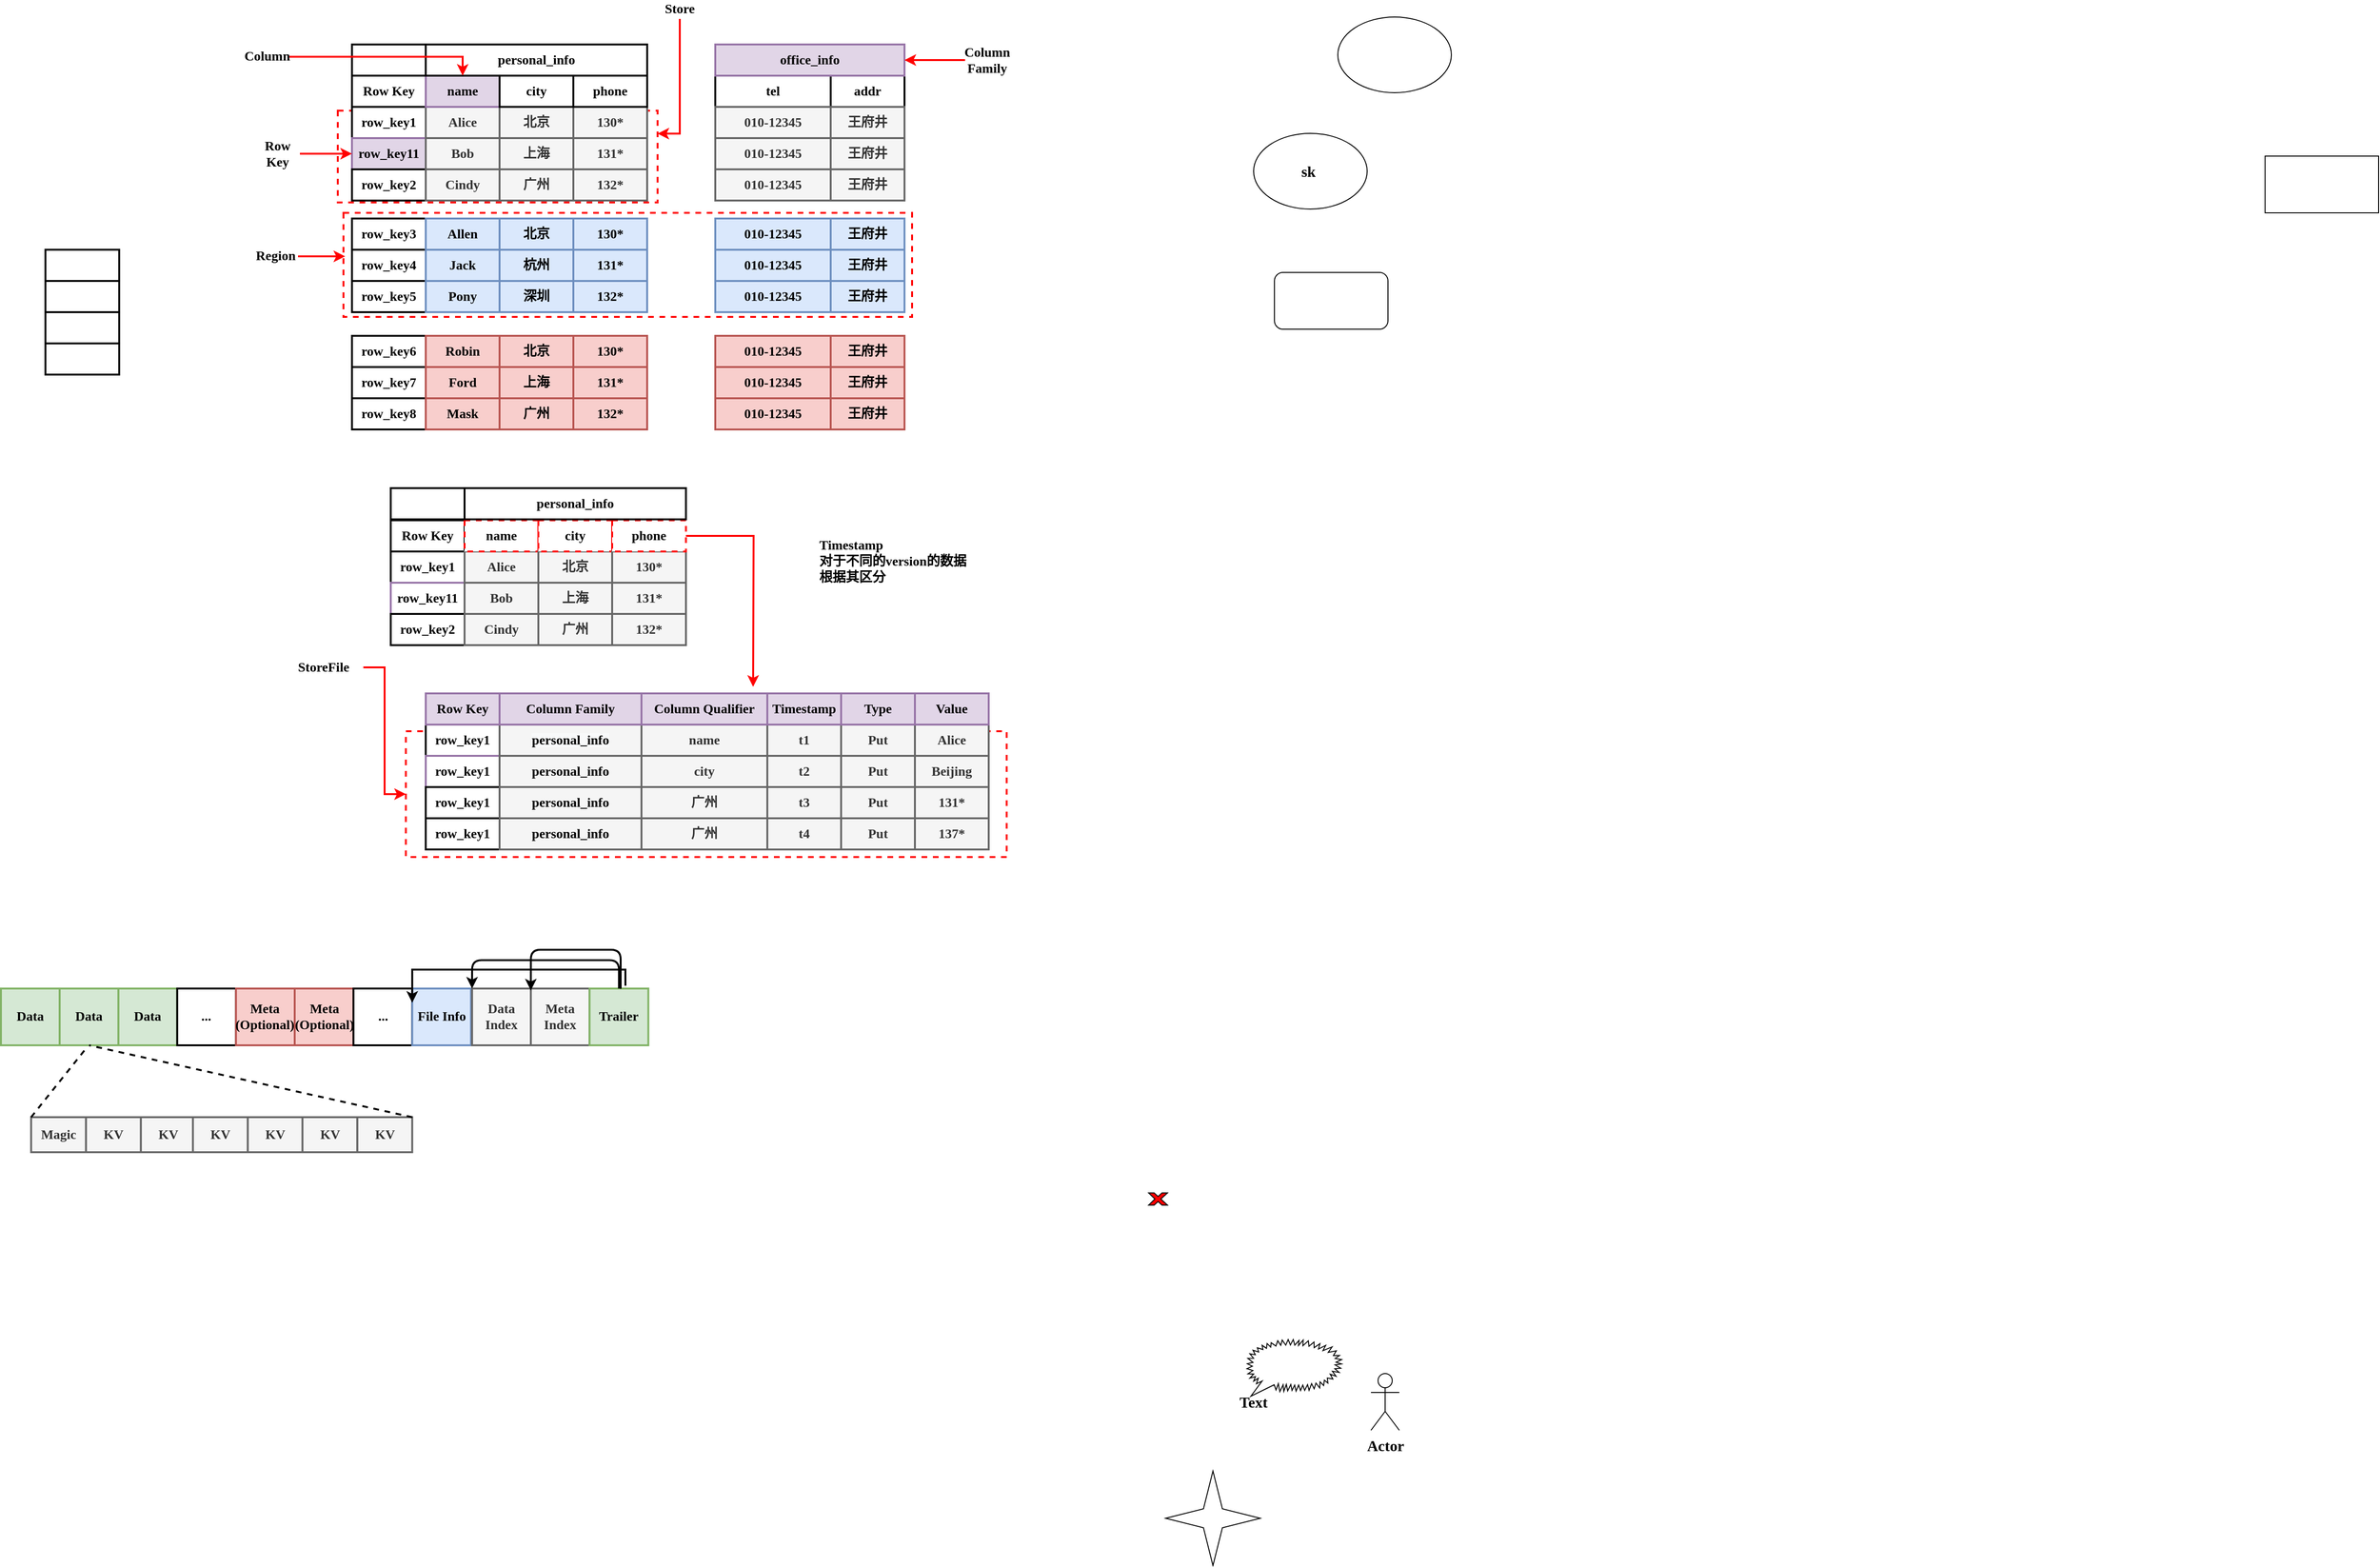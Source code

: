 <mxfile version="14.6.13" type="device"><diagram id="yTHQlGs4TL3CIF2GHuV0" name="第 1 页"><mxGraphModel dx="2622" dy="2022" grid="0" gridSize="10" guides="1" tooltips="1" connect="1" arrows="1" fold="1" page="0" pageScale="1" pageWidth="827" pageHeight="1169" math="0" shadow="0"><root><mxCell id="0"/><mxCell id="1" parent="0"/><mxCell id="HVZRBSFvEH20Pi79gYke-188" value="" style="rounded=0;whiteSpace=wrap;html=1;fontFamily=Comic Sans MS;fontSize=14;strokeColor=#FF0000;strokeWidth=2;fillColor=#FFFFFF;dashed=1;fontStyle=1" parent="1" vertex="1"><mxGeometry x="-713" y="-343" width="635" height="133" as="geometry"/></mxCell><mxCell id="HVZRBSFvEH20Pi79gYke-115" value="" style="rounded=0;whiteSpace=wrap;html=1;fontFamily=Comic Sans MS;fontSize=14;strokeColor=#FF0000;strokeWidth=2;fillColor=#FFFFFF;dashed=1;" parent="1" vertex="1"><mxGeometry x="-785" y="-999" width="338" height="97" as="geometry"/></mxCell><mxCell id="HVZRBSFvEH20Pi79gYke-112" value="" style="rounded=0;whiteSpace=wrap;html=1;fontFamily=Comic Sans MS;fontSize=14;strokeColor=#FF0000;strokeWidth=2;fillColor=#FFFFFF;dashed=1;fontStyle=1" parent="1" vertex="1"><mxGeometry x="-779" y="-891" width="601" height="110" as="geometry"/></mxCell><mxCell id="m-r-DU_sxK5bFgdA5GK0-1" value="" style="rounded=0;whiteSpace=wrap;html=1;fontFamily=Comic Sans MS;fontStyle=1;fontSize=16;" parent="1" vertex="1"><mxGeometry x="1252" y="-951" width="120" height="60" as="geometry"/></mxCell><mxCell id="m-r-DU_sxK5bFgdA5GK0-2" value="Text" style="text;html=1;strokeColor=none;fillColor=none;align=center;verticalAlign=middle;whiteSpace=wrap;rounded=0;fontFamily=Comic Sans MS;fontStyle=1;fontSize=16;" parent="1" vertex="1"><mxGeometry x="163" y="356" width="40" height="20" as="geometry"/></mxCell><mxCell id="m-r-DU_sxK5bFgdA5GK0-3" value="Actor" style="shape=umlActor;verticalLabelPosition=bottom;verticalAlign=top;html=1;outlineConnect=0;fontFamily=Comic Sans MS;fontStyle=1;fontSize=16;" parent="1" vertex="1"><mxGeometry x="307" y="336" width="30" height="60" as="geometry"/></mxCell><mxCell id="m-r-DU_sxK5bFgdA5GK0-4" value="" style="verticalLabelPosition=bottom;verticalAlign=top;html=1;shape=mxgraph.basic.4_point_star_2;dx=0.8;fontFamily=Comic Sans MS;fontStyle=1;fontSize=16;" parent="1" vertex="1"><mxGeometry x="90" y="439" width="100" height="100" as="geometry"/></mxCell><mxCell id="m-r-DU_sxK5bFgdA5GK0-5" value="" style="whiteSpace=wrap;html=1;shape=mxgraph.basic.loud_callout;fontFamily=Comic Sans MS;fontStyle=1;fontSize=16;" parent="1" vertex="1"><mxGeometry x="176" y="300" width="100" height="60" as="geometry"/></mxCell><mxCell id="m-r-DU_sxK5bFgdA5GK0-6" value="" style="verticalLabelPosition=bottom;verticalAlign=top;html=1;shape=mxgraph.basic.x;fontFamily=Comic Sans MS;fillColor=#FF0000;fontStyle=1;fontSize=16;" parent="1" vertex="1"><mxGeometry x="72" y="145" width="20" height="13" as="geometry"/></mxCell><mxCell id="m-r-DU_sxK5bFgdA5GK0-9" value="sk&amp;nbsp;" style="ellipse;whiteSpace=wrap;html=1;fontFamily=Comic Sans MS;fillColor=none;fontStyle=1;fontSize=16;" parent="1" vertex="1"><mxGeometry x="183" y="-975" width="120" height="80" as="geometry"/></mxCell><mxCell id="m-r-DU_sxK5bFgdA5GK0-10" value="" style="ellipse;whiteSpace=wrap;html=1;fontFamily=Comic Sans MS;fillColor=none;fontStyle=1;fontSize=16;" parent="1" vertex="1"><mxGeometry x="272" y="-1098" width="120" height="80" as="geometry"/></mxCell><mxCell id="m-r-DU_sxK5bFgdA5GK0-11" value="" style="rounded=1;whiteSpace=wrap;html=1;fontFamily=Comic Sans MS;fillColor=none;fontStyle=1;fontSize=16;" parent="1" vertex="1"><mxGeometry x="205" y="-828" width="120" height="60" as="geometry"/></mxCell><mxCell id="HVZRBSFvEH20Pi79gYke-19" value="row_key1" style="rounded=0;whiteSpace=wrap;html=1;strokeWidth=2;fontFamily=Comic Sans MS;fontStyle=1;fontSize=14;" parent="1" vertex="1"><mxGeometry x="-770" y="-1003" width="78" height="33" as="geometry"/></mxCell><mxCell id="HVZRBSFvEH20Pi79gYke-20" value="Row Key" style="rounded=0;whiteSpace=wrap;html=1;strokeWidth=2;fontFamily=Comic Sans MS;fontStyle=1;fontSize=14;" parent="1" vertex="1"><mxGeometry x="-770" y="-1036" width="78" height="33" as="geometry"/></mxCell><mxCell id="HVZRBSFvEH20Pi79gYke-22" value="row_key11" style="rounded=0;whiteSpace=wrap;html=1;strokeWidth=2;fontFamily=Comic Sans MS;fontStyle=1;fontSize=14;fillColor=#e1d5e7;strokeColor=#9673a6;" parent="1" vertex="1"><mxGeometry x="-770" y="-970" width="78" height="33" as="geometry"/></mxCell><mxCell id="HVZRBSFvEH20Pi79gYke-23" value="row_key2" style="rounded=0;whiteSpace=wrap;html=1;strokeWidth=2;fontFamily=Comic Sans MS;fontStyle=1;fontSize=14;" parent="1" vertex="1"><mxGeometry x="-770" y="-937" width="78" height="33" as="geometry"/></mxCell><mxCell id="HVZRBSFvEH20Pi79gYke-32" value="" style="rounded=0;whiteSpace=wrap;html=1;strokeWidth=2;fontStyle=1" parent="1" vertex="1"><mxGeometry x="-1094" y="-819" width="78" height="33" as="geometry"/></mxCell><mxCell id="HVZRBSFvEH20Pi79gYke-33" value="" style="rounded=0;whiteSpace=wrap;html=1;strokeWidth=2;fontStyle=1" parent="1" vertex="1"><mxGeometry x="-1094" y="-852" width="78" height="33" as="geometry"/></mxCell><mxCell id="HVZRBSFvEH20Pi79gYke-34" value="" style="rounded=0;whiteSpace=wrap;html=1;strokeWidth=2;fontStyle=1" parent="1" vertex="1"><mxGeometry x="-1094" y="-786" width="78" height="33" as="geometry"/></mxCell><mxCell id="HVZRBSFvEH20Pi79gYke-35" value="" style="rounded=0;whiteSpace=wrap;html=1;strokeWidth=2;fontStyle=1" parent="1" vertex="1"><mxGeometry x="-1094" y="-753" width="78" height="33" as="geometry"/></mxCell><mxCell id="HVZRBSFvEH20Pi79gYke-36" value="Alice" style="rounded=0;whiteSpace=wrap;html=1;strokeWidth=2;fontFamily=Comic Sans MS;fontStyle=1;fontSize=14;fillColor=#f5f5f5;strokeColor=#666666;fontColor=#333333;" parent="1" vertex="1"><mxGeometry x="-692" y="-1003" width="78" height="33" as="geometry"/></mxCell><mxCell id="HVZRBSFvEH20Pi79gYke-37" value="name" style="rounded=0;whiteSpace=wrap;html=1;strokeWidth=2;fontFamily=Comic Sans MS;fontStyle=1;fontSize=14;fillColor=#e1d5e7;strokeColor=#9673a6;" parent="1" vertex="1"><mxGeometry x="-692" y="-1036" width="78" height="33" as="geometry"/></mxCell><mxCell id="HVZRBSFvEH20Pi79gYke-38" value="Bob" style="rounded=0;whiteSpace=wrap;html=1;strokeWidth=2;fontFamily=Comic Sans MS;fontStyle=1;fontSize=14;fillColor=#f5f5f5;strokeColor=#666666;fontColor=#333333;" parent="1" vertex="1"><mxGeometry x="-692" y="-970" width="78" height="33" as="geometry"/></mxCell><mxCell id="HVZRBSFvEH20Pi79gYke-39" value="Cindy" style="rounded=0;whiteSpace=wrap;html=1;strokeWidth=2;fontFamily=Comic Sans MS;fontStyle=1;fontSize=14;fillColor=#f5f5f5;strokeColor=#666666;fontColor=#333333;" parent="1" vertex="1"><mxGeometry x="-692" y="-937" width="78" height="33" as="geometry"/></mxCell><mxCell id="HVZRBSFvEH20Pi79gYke-40" value="北京" style="rounded=0;whiteSpace=wrap;html=1;strokeWidth=2;fontFamily=Comic Sans MS;fontStyle=1;fontSize=14;fillColor=#f5f5f5;strokeColor=#666666;fontColor=#333333;" parent="1" vertex="1"><mxGeometry x="-614" y="-1003" width="78" height="33" as="geometry"/></mxCell><mxCell id="HVZRBSFvEH20Pi79gYke-41" value="city" style="rounded=0;whiteSpace=wrap;html=1;strokeWidth=2;fontFamily=Comic Sans MS;fontStyle=1;fontSize=14;" parent="1" vertex="1"><mxGeometry x="-614" y="-1036" width="78" height="33" as="geometry"/></mxCell><mxCell id="HVZRBSFvEH20Pi79gYke-42" value="上海" style="rounded=0;whiteSpace=wrap;html=1;strokeWidth=2;fontFamily=Comic Sans MS;fontStyle=1;fontSize=14;fillColor=#f5f5f5;strokeColor=#666666;fontColor=#333333;" parent="1" vertex="1"><mxGeometry x="-614" y="-970" width="78" height="33" as="geometry"/></mxCell><mxCell id="HVZRBSFvEH20Pi79gYke-43" value="广州" style="rounded=0;whiteSpace=wrap;html=1;strokeWidth=2;fontFamily=Comic Sans MS;fontStyle=1;fontSize=14;fillColor=#f5f5f5;strokeColor=#666666;fontColor=#333333;" parent="1" vertex="1"><mxGeometry x="-614" y="-937" width="78" height="33" as="geometry"/></mxCell><mxCell id="HVZRBSFvEH20Pi79gYke-44" value="130*" style="rounded=0;whiteSpace=wrap;html=1;strokeWidth=2;fontFamily=Comic Sans MS;fontStyle=1;fontSize=14;fillColor=#f5f5f5;strokeColor=#666666;fontColor=#333333;" parent="1" vertex="1"><mxGeometry x="-536" y="-1003" width="78" height="33" as="geometry"/></mxCell><mxCell id="HVZRBSFvEH20Pi79gYke-45" value="phone" style="rounded=0;whiteSpace=wrap;html=1;strokeWidth=2;fontFamily=Comic Sans MS;fontStyle=1;fontSize=14;" parent="1" vertex="1"><mxGeometry x="-536" y="-1036" width="78" height="33" as="geometry"/></mxCell><mxCell id="HVZRBSFvEH20Pi79gYke-46" value="&lt;span&gt;131*&lt;/span&gt;" style="rounded=0;whiteSpace=wrap;html=1;strokeWidth=2;fontFamily=Comic Sans MS;fontStyle=1;fontSize=14;fillColor=#f5f5f5;strokeColor=#666666;fontColor=#333333;" parent="1" vertex="1"><mxGeometry x="-536" y="-970" width="78" height="33" as="geometry"/></mxCell><mxCell id="HVZRBSFvEH20Pi79gYke-47" value="&lt;span&gt;132*&lt;/span&gt;" style="rounded=0;whiteSpace=wrap;html=1;strokeWidth=2;fontFamily=Comic Sans MS;fontStyle=1;fontSize=14;fillColor=#f5f5f5;strokeColor=#666666;fontColor=#333333;" parent="1" vertex="1"><mxGeometry x="-536" y="-937" width="78" height="33" as="geometry"/></mxCell><mxCell id="HVZRBSFvEH20Pi79gYke-52" value="personal_info" style="rounded=0;whiteSpace=wrap;html=1;strokeWidth=2;fontFamily=Comic Sans MS;fontStyle=1;fontSize=14;" parent="1" vertex="1"><mxGeometry x="-692" y="-1069" width="234" height="33" as="geometry"/></mxCell><mxCell id="HVZRBSFvEH20Pi79gYke-53" value="" style="rounded=0;whiteSpace=wrap;html=1;strokeWidth=2;fontFamily=Comic Sans MS;fontStyle=1;fontSize=14;" parent="1" vertex="1"><mxGeometry x="-770" y="-1069" width="78" height="33" as="geometry"/></mxCell><mxCell id="HVZRBSFvEH20Pi79gYke-54" value="row_key3" style="rounded=0;whiteSpace=wrap;html=1;strokeWidth=2;fontFamily=Comic Sans MS;fontStyle=1;fontSize=14;" parent="1" vertex="1"><mxGeometry x="-770" y="-885" width="78" height="33" as="geometry"/></mxCell><mxCell id="HVZRBSFvEH20Pi79gYke-55" value="row_key4" style="rounded=0;whiteSpace=wrap;html=1;strokeWidth=2;fontFamily=Comic Sans MS;fontStyle=1;fontSize=14;" parent="1" vertex="1"><mxGeometry x="-770" y="-852" width="78" height="33" as="geometry"/></mxCell><mxCell id="HVZRBSFvEH20Pi79gYke-56" value="row_key5" style="rounded=0;whiteSpace=wrap;html=1;strokeWidth=2;fontFamily=Comic Sans MS;fontStyle=1;fontSize=14;" parent="1" vertex="1"><mxGeometry x="-770" y="-819" width="78" height="33" as="geometry"/></mxCell><mxCell id="HVZRBSFvEH20Pi79gYke-57" value="Allen" style="rounded=0;whiteSpace=wrap;html=1;strokeWidth=2;fontFamily=Comic Sans MS;fontStyle=1;fontSize=14;fillColor=#dae8fc;strokeColor=#6c8ebf;" parent="1" vertex="1"><mxGeometry x="-692" y="-885" width="78" height="33" as="geometry"/></mxCell><mxCell id="HVZRBSFvEH20Pi79gYke-58" value="Jack" style="rounded=0;whiteSpace=wrap;html=1;strokeWidth=2;fontFamily=Comic Sans MS;fontStyle=1;fontSize=14;fillColor=#dae8fc;strokeColor=#6c8ebf;" parent="1" vertex="1"><mxGeometry x="-692" y="-852" width="78" height="33" as="geometry"/></mxCell><mxCell id="HVZRBSFvEH20Pi79gYke-59" value="Pony" style="rounded=0;whiteSpace=wrap;html=1;strokeWidth=2;fontFamily=Comic Sans MS;fontStyle=1;fontSize=14;fillColor=#dae8fc;strokeColor=#6c8ebf;" parent="1" vertex="1"><mxGeometry x="-692" y="-819" width="78" height="33" as="geometry"/></mxCell><mxCell id="HVZRBSFvEH20Pi79gYke-60" value="北京" style="rounded=0;whiteSpace=wrap;html=1;strokeWidth=2;fontFamily=Comic Sans MS;fontStyle=1;fontSize=14;fillColor=#dae8fc;strokeColor=#6c8ebf;" parent="1" vertex="1"><mxGeometry x="-614" y="-885" width="78" height="33" as="geometry"/></mxCell><mxCell id="HVZRBSFvEH20Pi79gYke-61" value="杭州" style="rounded=0;whiteSpace=wrap;html=1;strokeWidth=2;fontFamily=Comic Sans MS;fontStyle=1;fontSize=14;fillColor=#dae8fc;strokeColor=#6c8ebf;" parent="1" vertex="1"><mxGeometry x="-614" y="-852" width="78" height="33" as="geometry"/></mxCell><mxCell id="HVZRBSFvEH20Pi79gYke-62" value="深圳" style="rounded=0;whiteSpace=wrap;html=1;strokeWidth=2;fontFamily=Comic Sans MS;fontStyle=1;fontSize=14;fillColor=#dae8fc;strokeColor=#6c8ebf;" parent="1" vertex="1"><mxGeometry x="-614" y="-819" width="78" height="33" as="geometry"/></mxCell><mxCell id="HVZRBSFvEH20Pi79gYke-63" value="130*" style="rounded=0;whiteSpace=wrap;html=1;strokeWidth=2;fontFamily=Comic Sans MS;fontStyle=1;fontSize=14;fillColor=#dae8fc;strokeColor=#6c8ebf;" parent="1" vertex="1"><mxGeometry x="-536" y="-885" width="78" height="33" as="geometry"/></mxCell><mxCell id="HVZRBSFvEH20Pi79gYke-64" value="&lt;span&gt;131*&lt;/span&gt;" style="rounded=0;whiteSpace=wrap;html=1;strokeWidth=2;fontFamily=Comic Sans MS;fontStyle=1;fontSize=14;fillColor=#dae8fc;strokeColor=#6c8ebf;" parent="1" vertex="1"><mxGeometry x="-536" y="-852" width="78" height="33" as="geometry"/></mxCell><mxCell id="HVZRBSFvEH20Pi79gYke-65" value="&lt;span&gt;132*&lt;/span&gt;" style="rounded=0;whiteSpace=wrap;html=1;strokeWidth=2;fontFamily=Comic Sans MS;fontStyle=1;fontSize=14;fillColor=#dae8fc;strokeColor=#6c8ebf;" parent="1" vertex="1"><mxGeometry x="-536" y="-819" width="78" height="33" as="geometry"/></mxCell><mxCell id="HVZRBSFvEH20Pi79gYke-66" value="row_key6" style="rounded=0;whiteSpace=wrap;html=1;strokeWidth=2;fontFamily=Comic Sans MS;fontStyle=1;fontSize=14;" parent="1" vertex="1"><mxGeometry x="-770" y="-761" width="78" height="33" as="geometry"/></mxCell><mxCell id="HVZRBSFvEH20Pi79gYke-67" value="row_key7" style="rounded=0;whiteSpace=wrap;html=1;strokeWidth=2;fontFamily=Comic Sans MS;fontStyle=1;fontSize=14;" parent="1" vertex="1"><mxGeometry x="-770" y="-728" width="78" height="33" as="geometry"/></mxCell><mxCell id="HVZRBSFvEH20Pi79gYke-68" value="row_key8" style="rounded=0;whiteSpace=wrap;html=1;strokeWidth=2;fontFamily=Comic Sans MS;fontStyle=1;fontSize=14;" parent="1" vertex="1"><mxGeometry x="-770" y="-695" width="78" height="33" as="geometry"/></mxCell><mxCell id="HVZRBSFvEH20Pi79gYke-69" value="Robin" style="rounded=0;whiteSpace=wrap;html=1;strokeWidth=2;fontFamily=Comic Sans MS;fontStyle=1;fontSize=14;fillColor=#f8cecc;strokeColor=#b85450;" parent="1" vertex="1"><mxGeometry x="-692" y="-761" width="78" height="33" as="geometry"/></mxCell><mxCell id="HVZRBSFvEH20Pi79gYke-70" value="Ford" style="rounded=0;whiteSpace=wrap;html=1;strokeWidth=2;fontFamily=Comic Sans MS;fontStyle=1;fontSize=14;fillColor=#f8cecc;strokeColor=#b85450;" parent="1" vertex="1"><mxGeometry x="-692" y="-728" width="78" height="33" as="geometry"/></mxCell><mxCell id="HVZRBSFvEH20Pi79gYke-71" value="Mask" style="rounded=0;whiteSpace=wrap;html=1;strokeWidth=2;fontFamily=Comic Sans MS;fontStyle=1;fontSize=14;fillColor=#f8cecc;strokeColor=#b85450;" parent="1" vertex="1"><mxGeometry x="-692" y="-695" width="78" height="33" as="geometry"/></mxCell><mxCell id="HVZRBSFvEH20Pi79gYke-72" value="北京" style="rounded=0;whiteSpace=wrap;html=1;strokeWidth=2;fontFamily=Comic Sans MS;fontStyle=1;fontSize=14;fillColor=#f8cecc;strokeColor=#b85450;" parent="1" vertex="1"><mxGeometry x="-614" y="-761" width="78" height="33" as="geometry"/></mxCell><mxCell id="HVZRBSFvEH20Pi79gYke-73" value="上海" style="rounded=0;whiteSpace=wrap;html=1;strokeWidth=2;fontFamily=Comic Sans MS;fontStyle=1;fontSize=14;fillColor=#f8cecc;strokeColor=#b85450;" parent="1" vertex="1"><mxGeometry x="-614" y="-728" width="78" height="33" as="geometry"/></mxCell><mxCell id="HVZRBSFvEH20Pi79gYke-74" value="广州" style="rounded=0;whiteSpace=wrap;html=1;strokeWidth=2;fontFamily=Comic Sans MS;fontStyle=1;fontSize=14;fillColor=#f8cecc;strokeColor=#b85450;" parent="1" vertex="1"><mxGeometry x="-614" y="-695" width="78" height="33" as="geometry"/></mxCell><mxCell id="HVZRBSFvEH20Pi79gYke-75" value="130*" style="rounded=0;whiteSpace=wrap;html=1;strokeWidth=2;fontFamily=Comic Sans MS;fontStyle=1;fontSize=14;fillColor=#f8cecc;strokeColor=#b85450;" parent="1" vertex="1"><mxGeometry x="-536" y="-761" width="78" height="33" as="geometry"/></mxCell><mxCell id="HVZRBSFvEH20Pi79gYke-76" value="&lt;span&gt;131*&lt;/span&gt;" style="rounded=0;whiteSpace=wrap;html=1;strokeWidth=2;fontFamily=Comic Sans MS;fontStyle=1;fontSize=14;fillColor=#f8cecc;strokeColor=#b85450;" parent="1" vertex="1"><mxGeometry x="-536" y="-728" width="78" height="33" as="geometry"/></mxCell><mxCell id="HVZRBSFvEH20Pi79gYke-77" value="&lt;span&gt;132*&lt;/span&gt;" style="rounded=0;whiteSpace=wrap;html=1;strokeWidth=2;fontFamily=Comic Sans MS;fontStyle=1;fontSize=14;fillColor=#f8cecc;strokeColor=#b85450;" parent="1" vertex="1"><mxGeometry x="-536" y="-695" width="78" height="33" as="geometry"/></mxCell><mxCell id="HVZRBSFvEH20Pi79gYke-78" value="tel" style="rounded=0;whiteSpace=wrap;html=1;strokeWidth=2;fontFamily=Comic Sans MS;fontStyle=1;fontSize=14;" parent="1" vertex="1"><mxGeometry x="-386" y="-1036" width="122" height="33" as="geometry"/></mxCell><mxCell id="HVZRBSFvEH20Pi79gYke-79" value="010-12345" style="rounded=0;whiteSpace=wrap;html=1;strokeWidth=2;fontFamily=Comic Sans MS;fontStyle=1;fontSize=14;fillColor=#f5f5f5;strokeColor=#666666;fontColor=#333333;" parent="1" vertex="1"><mxGeometry x="-386" y="-1003" width="122" height="33" as="geometry"/></mxCell><mxCell id="HVZRBSFvEH20Pi79gYke-80" value="&lt;span&gt;addr&lt;/span&gt;" style="rounded=0;whiteSpace=wrap;html=1;strokeWidth=2;fontFamily=Comic Sans MS;fontStyle=1;fontSize=14;" parent="1" vertex="1"><mxGeometry x="-264" y="-1036" width="78" height="33" as="geometry"/></mxCell><mxCell id="HVZRBSFvEH20Pi79gYke-81" value="王府井" style="rounded=0;whiteSpace=wrap;html=1;strokeWidth=2;fontFamily=Comic Sans MS;fontStyle=1;fontSize=14;fillColor=#f5f5f5;strokeColor=#666666;fontColor=#333333;" parent="1" vertex="1"><mxGeometry x="-264" y="-1003" width="78" height="33" as="geometry"/></mxCell><mxCell id="HVZRBSFvEH20Pi79gYke-82" value="office_info" style="rounded=0;whiteSpace=wrap;html=1;strokeWidth=2;fontFamily=Comic Sans MS;fontStyle=1;fontSize=14;strokeColor=#9673a6;fillColor=#e1d5e7;" parent="1" vertex="1"><mxGeometry x="-386" y="-1069" width="200" height="33" as="geometry"/></mxCell><mxCell id="HVZRBSFvEH20Pi79gYke-84" value="010-12345" style="rounded=0;whiteSpace=wrap;html=1;strokeWidth=2;fontFamily=Comic Sans MS;fontStyle=1;fontSize=14;fillColor=#f5f5f5;strokeColor=#666666;fontColor=#333333;" parent="1" vertex="1"><mxGeometry x="-386" y="-970" width="122" height="33" as="geometry"/></mxCell><mxCell id="HVZRBSFvEH20Pi79gYke-85" value="王府井" style="rounded=0;whiteSpace=wrap;html=1;strokeWidth=2;fontFamily=Comic Sans MS;fontStyle=1;fontSize=14;fillColor=#f5f5f5;strokeColor=#666666;fontColor=#333333;" parent="1" vertex="1"><mxGeometry x="-264" y="-970" width="78" height="33" as="geometry"/></mxCell><mxCell id="HVZRBSFvEH20Pi79gYke-86" value="010-12345" style="rounded=0;whiteSpace=wrap;html=1;strokeWidth=2;fontFamily=Comic Sans MS;fontStyle=1;fontSize=14;fillColor=#f5f5f5;strokeColor=#666666;fontColor=#333333;" parent="1" vertex="1"><mxGeometry x="-386" y="-937" width="122" height="33" as="geometry"/></mxCell><mxCell id="HVZRBSFvEH20Pi79gYke-87" value="王府井" style="rounded=0;whiteSpace=wrap;html=1;strokeWidth=2;fontFamily=Comic Sans MS;fontStyle=1;fontSize=14;fillColor=#f5f5f5;strokeColor=#666666;fontColor=#333333;" parent="1" vertex="1"><mxGeometry x="-264" y="-937" width="78" height="33" as="geometry"/></mxCell><mxCell id="HVZRBSFvEH20Pi79gYke-88" value="010-12345" style="rounded=0;whiteSpace=wrap;html=1;strokeWidth=2;fontFamily=Comic Sans MS;fontStyle=1;fontSize=14;fillColor=#dae8fc;strokeColor=#6c8ebf;" parent="1" vertex="1"><mxGeometry x="-386" y="-885" width="122" height="33" as="geometry"/></mxCell><mxCell id="HVZRBSFvEH20Pi79gYke-89" value="王府井" style="rounded=0;whiteSpace=wrap;html=1;strokeWidth=2;fontFamily=Comic Sans MS;fontStyle=1;fontSize=14;fillColor=#dae8fc;strokeColor=#6c8ebf;" parent="1" vertex="1"><mxGeometry x="-264" y="-885" width="78" height="33" as="geometry"/></mxCell><mxCell id="HVZRBSFvEH20Pi79gYke-90" value="010-12345" style="rounded=0;whiteSpace=wrap;html=1;strokeWidth=2;fontFamily=Comic Sans MS;fontStyle=1;fontSize=14;fillColor=#dae8fc;strokeColor=#6c8ebf;" parent="1" vertex="1"><mxGeometry x="-386" y="-852" width="122" height="33" as="geometry"/></mxCell><mxCell id="HVZRBSFvEH20Pi79gYke-91" value="王府井" style="rounded=0;whiteSpace=wrap;html=1;strokeWidth=2;fontFamily=Comic Sans MS;fontStyle=1;fontSize=14;fillColor=#dae8fc;strokeColor=#6c8ebf;" parent="1" vertex="1"><mxGeometry x="-264" y="-852" width="78" height="33" as="geometry"/></mxCell><mxCell id="HVZRBSFvEH20Pi79gYke-92" value="010-12345" style="rounded=0;whiteSpace=wrap;html=1;strokeWidth=2;fontFamily=Comic Sans MS;fontStyle=1;fontSize=14;fillColor=#dae8fc;strokeColor=#6c8ebf;" parent="1" vertex="1"><mxGeometry x="-386" y="-819" width="122" height="33" as="geometry"/></mxCell><mxCell id="HVZRBSFvEH20Pi79gYke-93" value="王府井" style="rounded=0;whiteSpace=wrap;html=1;strokeWidth=2;fontFamily=Comic Sans MS;fontStyle=1;fontSize=14;fillColor=#dae8fc;strokeColor=#6c8ebf;" parent="1" vertex="1"><mxGeometry x="-264" y="-819" width="78" height="33" as="geometry"/></mxCell><mxCell id="HVZRBSFvEH20Pi79gYke-94" value="010-12345" style="rounded=0;whiteSpace=wrap;html=1;strokeWidth=2;fontFamily=Comic Sans MS;fontStyle=1;fontSize=14;fillColor=#f8cecc;strokeColor=#b85450;" parent="1" vertex="1"><mxGeometry x="-386" y="-761" width="122" height="33" as="geometry"/></mxCell><mxCell id="HVZRBSFvEH20Pi79gYke-95" value="王府井" style="rounded=0;whiteSpace=wrap;html=1;strokeWidth=2;fontFamily=Comic Sans MS;fontStyle=1;fontSize=14;fillColor=#f8cecc;strokeColor=#b85450;" parent="1" vertex="1"><mxGeometry x="-264" y="-761" width="78" height="33" as="geometry"/></mxCell><mxCell id="HVZRBSFvEH20Pi79gYke-96" value="010-12345" style="rounded=0;whiteSpace=wrap;html=1;strokeWidth=2;fontFamily=Comic Sans MS;fontStyle=1;fontSize=14;fillColor=#f8cecc;strokeColor=#b85450;" parent="1" vertex="1"><mxGeometry x="-386" y="-728" width="122" height="33" as="geometry"/></mxCell><mxCell id="HVZRBSFvEH20Pi79gYke-97" value="王府井" style="rounded=0;whiteSpace=wrap;html=1;strokeWidth=2;fontFamily=Comic Sans MS;fontStyle=1;fontSize=14;fillColor=#f8cecc;strokeColor=#b85450;" parent="1" vertex="1"><mxGeometry x="-264" y="-728" width="78" height="33" as="geometry"/></mxCell><mxCell id="HVZRBSFvEH20Pi79gYke-98" value="010-12345" style="rounded=0;whiteSpace=wrap;html=1;strokeWidth=2;fontFamily=Comic Sans MS;fontStyle=1;fontSize=14;fillColor=#f8cecc;strokeColor=#b85450;" parent="1" vertex="1"><mxGeometry x="-386" y="-695" width="122" height="33" as="geometry"/></mxCell><mxCell id="HVZRBSFvEH20Pi79gYke-99" value="王府井" style="rounded=0;whiteSpace=wrap;html=1;strokeWidth=2;fontFamily=Comic Sans MS;fontStyle=1;fontSize=14;fillColor=#f8cecc;strokeColor=#b85450;" parent="1" vertex="1"><mxGeometry x="-264" y="-695" width="78" height="33" as="geometry"/></mxCell><mxCell id="HVZRBSFvEH20Pi79gYke-105" style="edgeStyle=orthogonalEdgeStyle;rounded=0;orthogonalLoop=1;jettySize=auto;html=1;fontFamily=Comic Sans MS;fontSize=14;strokeColor=#FF0000;strokeWidth=2;fontStyle=1" parent="1" source="HVZRBSFvEH20Pi79gYke-103" target="HVZRBSFvEH20Pi79gYke-37" edge="1"><mxGeometry relative="1" as="geometry"/></mxCell><mxCell id="HVZRBSFvEH20Pi79gYke-103" value="Column" style="text;html=1;strokeColor=none;fillColor=none;align=center;verticalAlign=middle;whiteSpace=wrap;rounded=0;fontFamily=Comic Sans MS;fontSize=14;fontStyle=1" parent="1" vertex="1"><mxGeometry x="-883" y="-1066" width="47" height="20" as="geometry"/></mxCell><mxCell id="HVZRBSFvEH20Pi79gYke-107" style="edgeStyle=orthogonalEdgeStyle;rounded=0;orthogonalLoop=1;jettySize=auto;html=1;entryX=1;entryY=0.5;entryDx=0;entryDy=0;fontFamily=Comic Sans MS;fontSize=14;strokeColor=#FF0000;strokeWidth=2;fontStyle=1" parent="1" source="HVZRBSFvEH20Pi79gYke-106" target="HVZRBSFvEH20Pi79gYke-82" edge="1"><mxGeometry relative="1" as="geometry"/></mxCell><mxCell id="HVZRBSFvEH20Pi79gYke-106" value="Column Family" style="text;html=1;strokeColor=none;fillColor=none;align=center;verticalAlign=middle;whiteSpace=wrap;rounded=0;fontFamily=Comic Sans MS;fontSize=14;fontStyle=1" parent="1" vertex="1"><mxGeometry x="-122" y="-1065.75" width="47" height="26.5" as="geometry"/></mxCell><mxCell id="HVZRBSFvEH20Pi79gYke-109" style="edgeStyle=orthogonalEdgeStyle;rounded=0;orthogonalLoop=1;jettySize=auto;html=1;entryX=0;entryY=0.5;entryDx=0;entryDy=0;fontFamily=Comic Sans MS;fontSize=14;strokeColor=#FF0000;strokeWidth=2;fontStyle=1" parent="1" source="HVZRBSFvEH20Pi79gYke-108" target="HVZRBSFvEH20Pi79gYke-22" edge="1"><mxGeometry relative="1" as="geometry"/></mxCell><mxCell id="HVZRBSFvEH20Pi79gYke-108" value="Row Key" style="text;html=1;strokeColor=none;fillColor=none;align=center;verticalAlign=middle;whiteSpace=wrap;rounded=0;fontFamily=Comic Sans MS;fontSize=14;fontStyle=1" parent="1" vertex="1"><mxGeometry x="-872" y="-963.5" width="47" height="20" as="geometry"/></mxCell><mxCell id="HVZRBSFvEH20Pi79gYke-114" style="edgeStyle=orthogonalEdgeStyle;rounded=0;orthogonalLoop=1;jettySize=auto;html=1;entryX=0.003;entryY=0.418;entryDx=0;entryDy=0;entryPerimeter=0;fontFamily=Comic Sans MS;fontSize=14;strokeColor=#FF0000;strokeWidth=2;fontStyle=1" parent="1" source="HVZRBSFvEH20Pi79gYke-113" target="HVZRBSFvEH20Pi79gYke-112" edge="1"><mxGeometry relative="1" as="geometry"/></mxCell><mxCell id="HVZRBSFvEH20Pi79gYke-113" value="Region" style="text;html=1;strokeColor=none;fillColor=none;align=center;verticalAlign=middle;whiteSpace=wrap;rounded=0;fontFamily=Comic Sans MS;fontSize=14;fontStyle=1" parent="1" vertex="1"><mxGeometry x="-874" y="-855" width="47" height="20" as="geometry"/></mxCell><mxCell id="HVZRBSFvEH20Pi79gYke-117" style="edgeStyle=orthogonalEdgeStyle;rounded=0;orthogonalLoop=1;jettySize=auto;html=1;entryX=1;entryY=0.25;entryDx=0;entryDy=0;fontFamily=Comic Sans MS;fontSize=14;strokeColor=#FF0000;strokeWidth=2;" parent="1" source="HVZRBSFvEH20Pi79gYke-116" target="HVZRBSFvEH20Pi79gYke-115" edge="1"><mxGeometry relative="1" as="geometry"/></mxCell><mxCell id="HVZRBSFvEH20Pi79gYke-116" value="Store" style="text;html=1;strokeColor=none;fillColor=none;align=center;verticalAlign=middle;whiteSpace=wrap;rounded=0;fontFamily=Comic Sans MS;fontSize=14;fontStyle=1" parent="1" vertex="1"><mxGeometry x="-447" y="-1116" width="47" height="20" as="geometry"/></mxCell><mxCell id="HVZRBSFvEH20Pi79gYke-122" value="row_key1" style="rounded=0;whiteSpace=wrap;html=1;strokeWidth=2;fontFamily=Comic Sans MS;fontStyle=1;fontSize=14;" parent="1" vertex="1"><mxGeometry x="-729" y="-533" width="78" height="33" as="geometry"/></mxCell><mxCell id="HVZRBSFvEH20Pi79gYke-123" value="Row Key" style="rounded=0;whiteSpace=wrap;html=1;strokeWidth=2;fontFamily=Comic Sans MS;fontStyle=1;fontSize=14;" parent="1" vertex="1"><mxGeometry x="-729" y="-566" width="78" height="33" as="geometry"/></mxCell><mxCell id="HVZRBSFvEH20Pi79gYke-124" value="row_key11" style="rounded=0;whiteSpace=wrap;html=1;strokeWidth=2;fontFamily=Comic Sans MS;fontStyle=1;fontSize=14;strokeColor=#9673a6;fillColor=#FFFFFF;" parent="1" vertex="1"><mxGeometry x="-729" y="-500" width="78" height="33" as="geometry"/></mxCell><mxCell id="HVZRBSFvEH20Pi79gYke-125" value="row_key2" style="rounded=0;whiteSpace=wrap;html=1;strokeWidth=2;fontFamily=Comic Sans MS;fontStyle=1;fontSize=14;" parent="1" vertex="1"><mxGeometry x="-729" y="-467" width="78" height="33" as="geometry"/></mxCell><mxCell id="HVZRBSFvEH20Pi79gYke-126" value="Alice" style="rounded=0;whiteSpace=wrap;html=1;strokeWidth=2;fontFamily=Comic Sans MS;fontStyle=1;fontSize=14;fillColor=#f5f5f5;strokeColor=#666666;fontColor=#333333;" parent="1" vertex="1"><mxGeometry x="-651" y="-533" width="78" height="33" as="geometry"/></mxCell><mxCell id="HVZRBSFvEH20Pi79gYke-127" value="name" style="rounded=0;whiteSpace=wrap;html=1;strokeWidth=2;fontFamily=Comic Sans MS;fontStyle=1;fontSize=14;fillColor=#FFFFFF;dashed=1;strokeColor=#FF0000;" parent="1" vertex="1"><mxGeometry x="-651" y="-566" width="78" height="33" as="geometry"/></mxCell><mxCell id="HVZRBSFvEH20Pi79gYke-128" value="Bob" style="rounded=0;whiteSpace=wrap;html=1;strokeWidth=2;fontFamily=Comic Sans MS;fontStyle=1;fontSize=14;fillColor=#f5f5f5;strokeColor=#666666;fontColor=#333333;" parent="1" vertex="1"><mxGeometry x="-651" y="-500" width="78" height="33" as="geometry"/></mxCell><mxCell id="HVZRBSFvEH20Pi79gYke-129" value="Cindy" style="rounded=0;whiteSpace=wrap;html=1;strokeWidth=2;fontFamily=Comic Sans MS;fontStyle=1;fontSize=14;fillColor=#f5f5f5;strokeColor=#666666;fontColor=#333333;" parent="1" vertex="1"><mxGeometry x="-651" y="-467" width="78" height="33" as="geometry"/></mxCell><mxCell id="HVZRBSFvEH20Pi79gYke-130" value="北京" style="rounded=0;whiteSpace=wrap;html=1;strokeWidth=2;fontFamily=Comic Sans MS;fontStyle=1;fontSize=14;fillColor=#f5f5f5;strokeColor=#666666;fontColor=#333333;" parent="1" vertex="1"><mxGeometry x="-573" y="-533" width="78" height="33" as="geometry"/></mxCell><mxCell id="HVZRBSFvEH20Pi79gYke-131" value="city" style="rounded=0;whiteSpace=wrap;html=1;strokeWidth=2;fontFamily=Comic Sans MS;fontStyle=1;fontSize=14;dashed=1;strokeColor=#FF0000;" parent="1" vertex="1"><mxGeometry x="-573" y="-566" width="78" height="33" as="geometry"/></mxCell><mxCell id="HVZRBSFvEH20Pi79gYke-132" value="上海" style="rounded=0;whiteSpace=wrap;html=1;strokeWidth=2;fontFamily=Comic Sans MS;fontStyle=1;fontSize=14;fillColor=#f5f5f5;strokeColor=#666666;fontColor=#333333;" parent="1" vertex="1"><mxGeometry x="-573" y="-500" width="78" height="33" as="geometry"/></mxCell><mxCell id="HVZRBSFvEH20Pi79gYke-133" value="广州" style="rounded=0;whiteSpace=wrap;html=1;strokeWidth=2;fontFamily=Comic Sans MS;fontStyle=1;fontSize=14;fillColor=#f5f5f5;strokeColor=#666666;fontColor=#333333;" parent="1" vertex="1"><mxGeometry x="-573" y="-467" width="78" height="33" as="geometry"/></mxCell><mxCell id="HVZRBSFvEH20Pi79gYke-134" value="130*" style="rounded=0;whiteSpace=wrap;html=1;strokeWidth=2;fontFamily=Comic Sans MS;fontStyle=1;fontSize=14;fillColor=#f5f5f5;strokeColor=#666666;fontColor=#333333;" parent="1" vertex="1"><mxGeometry x="-495" y="-533" width="78" height="33" as="geometry"/></mxCell><mxCell id="HVZRBSFvEH20Pi79gYke-200" style="edgeStyle=orthogonalEdgeStyle;rounded=0;orthogonalLoop=1;jettySize=auto;html=1;fontFamily=Comic Sans MS;fontSize=14;strokeColor=#FF0000;strokeWidth=2;fontStyle=1" parent="1" source="HVZRBSFvEH20Pi79gYke-135" edge="1"><mxGeometry relative="1" as="geometry"><mxPoint x="-346" y="-390" as="targetPoint"/></mxGeometry></mxCell><mxCell id="HVZRBSFvEH20Pi79gYke-135" value="phone" style="rounded=0;whiteSpace=wrap;html=1;strokeWidth=2;fontFamily=Comic Sans MS;fontStyle=1;fontSize=14;dashed=1;strokeColor=#FF0000;" parent="1" vertex="1"><mxGeometry x="-495" y="-566" width="78" height="33" as="geometry"/></mxCell><mxCell id="HVZRBSFvEH20Pi79gYke-136" value="&lt;span&gt;131*&lt;/span&gt;" style="rounded=0;whiteSpace=wrap;html=1;strokeWidth=2;fontFamily=Comic Sans MS;fontStyle=1;fontSize=14;fillColor=#f5f5f5;strokeColor=#666666;fontColor=#333333;" parent="1" vertex="1"><mxGeometry x="-495" y="-500" width="78" height="33" as="geometry"/></mxCell><mxCell id="HVZRBSFvEH20Pi79gYke-137" value="&lt;span&gt;132*&lt;/span&gt;" style="rounded=0;whiteSpace=wrap;html=1;strokeWidth=2;fontFamily=Comic Sans MS;fontStyle=1;fontSize=14;fillColor=#f5f5f5;strokeColor=#666666;fontColor=#333333;" parent="1" vertex="1"><mxGeometry x="-495" y="-467" width="78" height="33" as="geometry"/></mxCell><mxCell id="HVZRBSFvEH20Pi79gYke-138" value="personal_info" style="rounded=0;whiteSpace=wrap;html=1;strokeWidth=2;fontFamily=Comic Sans MS;fontStyle=1;fontSize=14;" parent="1" vertex="1"><mxGeometry x="-651" y="-600" width="234" height="33" as="geometry"/></mxCell><mxCell id="HVZRBSFvEH20Pi79gYke-139" value="" style="rounded=0;whiteSpace=wrap;html=1;strokeWidth=2;fontFamily=Comic Sans MS;fontStyle=1;fontSize=14;" parent="1" vertex="1"><mxGeometry x="-729" y="-600" width="78" height="33" as="geometry"/></mxCell><mxCell id="HVZRBSFvEH20Pi79gYke-158" value="row_key1" style="rounded=0;whiteSpace=wrap;html=1;strokeWidth=2;fontFamily=Comic Sans MS;fontStyle=1;fontSize=14;" parent="1" vertex="1"><mxGeometry x="-692" y="-350" width="78" height="33" as="geometry"/></mxCell><mxCell id="HVZRBSFvEH20Pi79gYke-159" value="Row Key" style="rounded=0;whiteSpace=wrap;html=1;strokeWidth=2;fontFamily=Comic Sans MS;fontStyle=1;fontSize=14;fillColor=#e1d5e7;strokeColor=#9673a6;" parent="1" vertex="1"><mxGeometry x="-692" y="-383" width="78" height="33" as="geometry"/></mxCell><mxCell id="HVZRBSFvEH20Pi79gYke-160" value="row_key1" style="rounded=0;whiteSpace=wrap;html=1;strokeWidth=2;fontFamily=Comic Sans MS;fontStyle=1;fontSize=14;strokeColor=#9673a6;fillColor=#FFFFFF;" parent="1" vertex="1"><mxGeometry x="-692" y="-317" width="78" height="33" as="geometry"/></mxCell><mxCell id="HVZRBSFvEH20Pi79gYke-161" value="row_key1" style="rounded=0;whiteSpace=wrap;html=1;strokeWidth=2;fontFamily=Comic Sans MS;fontStyle=1;fontSize=14;" parent="1" vertex="1"><mxGeometry x="-692" y="-284" width="78" height="33" as="geometry"/></mxCell><mxCell id="HVZRBSFvEH20Pi79gYke-162" value="&#10;&#10;&lt;span style=&quot;color: rgb(0, 0, 0); font-family: &amp;quot;comic sans ms&amp;quot;; font-size: 14px; font-style: normal; letter-spacing: normal; text-align: center; text-indent: 0px; text-transform: none; word-spacing: 0px; background-color: rgb(248, 249, 250); display: inline; float: none;&quot;&gt;personal_info&lt;/span&gt;&#10;&#10;" style="rounded=0;whiteSpace=wrap;html=1;strokeWidth=2;fontFamily=Comic Sans MS;fontStyle=1;fontSize=14;fillColor=#f5f5f5;strokeColor=#666666;fontColor=#333333;" parent="1" vertex="1"><mxGeometry x="-614" y="-350" width="150" height="33" as="geometry"/></mxCell><mxCell id="HVZRBSFvEH20Pi79gYke-163" value="Column Family" style="rounded=0;whiteSpace=wrap;html=1;strokeWidth=2;fontFamily=Comic Sans MS;fontStyle=1;fontSize=14;strokeColor=#9673a6;fillColor=#e1d5e7;" parent="1" vertex="1"><mxGeometry x="-614" y="-383" width="150" height="33" as="geometry"/></mxCell><mxCell id="HVZRBSFvEH20Pi79gYke-164" value="&lt;span style=&quot;color: rgb(0 , 0 , 0)&quot;&gt;personal_info&lt;/span&gt;" style="rounded=0;whiteSpace=wrap;html=1;strokeWidth=2;fontFamily=Comic Sans MS;fontStyle=1;fontSize=14;fillColor=#f5f5f5;strokeColor=#666666;fontColor=#333333;" parent="1" vertex="1"><mxGeometry x="-614" y="-317" width="150" height="33" as="geometry"/></mxCell><mxCell id="HVZRBSFvEH20Pi79gYke-165" value="&lt;span style=&quot;color: rgb(0 , 0 , 0)&quot;&gt;personal_info&lt;/span&gt;" style="rounded=0;whiteSpace=wrap;html=1;strokeWidth=2;fontFamily=Comic Sans MS;fontStyle=1;fontSize=14;fillColor=#f5f5f5;strokeColor=#666666;fontColor=#333333;" parent="1" vertex="1"><mxGeometry x="-614" y="-284" width="150" height="33" as="geometry"/></mxCell><mxCell id="HVZRBSFvEH20Pi79gYke-166" value="name" style="rounded=0;whiteSpace=wrap;html=1;strokeWidth=2;fontFamily=Comic Sans MS;fontStyle=1;fontSize=14;fillColor=#f5f5f5;strokeColor=#666666;fontColor=#333333;" parent="1" vertex="1"><mxGeometry x="-464" y="-350" width="133" height="33" as="geometry"/></mxCell><mxCell id="HVZRBSFvEH20Pi79gYke-167" value="Column Qualifier" style="rounded=0;whiteSpace=wrap;html=1;strokeWidth=2;fontFamily=Comic Sans MS;fontStyle=1;fontSize=14;fillColor=#e1d5e7;strokeColor=#9673a6;" parent="1" vertex="1"><mxGeometry x="-464" y="-383" width="133" height="33" as="geometry"/></mxCell><mxCell id="HVZRBSFvEH20Pi79gYke-168" value="city" style="rounded=0;whiteSpace=wrap;html=1;strokeWidth=2;fontFamily=Comic Sans MS;fontStyle=1;fontSize=14;fillColor=#f5f5f5;strokeColor=#666666;fontColor=#333333;" parent="1" vertex="1"><mxGeometry x="-464" y="-317" width="133" height="33" as="geometry"/></mxCell><mxCell id="HVZRBSFvEH20Pi79gYke-169" value="广州" style="rounded=0;whiteSpace=wrap;html=1;strokeWidth=2;fontFamily=Comic Sans MS;fontStyle=1;fontSize=14;fillColor=#f5f5f5;strokeColor=#666666;fontColor=#333333;" parent="1" vertex="1"><mxGeometry x="-464" y="-284" width="133" height="33" as="geometry"/></mxCell><mxCell id="HVZRBSFvEH20Pi79gYke-170" value="t1" style="rounded=0;whiteSpace=wrap;html=1;strokeWidth=2;fontFamily=Comic Sans MS;fontStyle=1;fontSize=14;fillColor=#f5f5f5;strokeColor=#666666;fontColor=#333333;" parent="1" vertex="1"><mxGeometry x="-331" y="-350" width="78" height="33" as="geometry"/></mxCell><mxCell id="HVZRBSFvEH20Pi79gYke-171" value="Timestamp" style="rounded=0;whiteSpace=wrap;html=1;strokeWidth=2;fontFamily=Comic Sans MS;fontStyle=1;fontSize=14;fillColor=#e1d5e7;strokeColor=#9673a6;" parent="1" vertex="1"><mxGeometry x="-331" y="-383" width="78" height="33" as="geometry"/></mxCell><mxCell id="HVZRBSFvEH20Pi79gYke-172" value="&lt;span&gt;t2&lt;/span&gt;" style="rounded=0;whiteSpace=wrap;html=1;strokeWidth=2;fontFamily=Comic Sans MS;fontStyle=1;fontSize=14;fillColor=#f5f5f5;strokeColor=#666666;fontColor=#333333;" parent="1" vertex="1"><mxGeometry x="-331" y="-317" width="78" height="33" as="geometry"/></mxCell><mxCell id="HVZRBSFvEH20Pi79gYke-173" value="t3" style="rounded=0;whiteSpace=wrap;html=1;strokeWidth=2;fontFamily=Comic Sans MS;fontStyle=1;fontSize=14;fillColor=#f5f5f5;strokeColor=#666666;fontColor=#333333;" parent="1" vertex="1"><mxGeometry x="-331" y="-284" width="78" height="33" as="geometry"/></mxCell><mxCell id="HVZRBSFvEH20Pi79gYke-174" value="Put" style="rounded=0;whiteSpace=wrap;html=1;strokeWidth=2;fontFamily=Comic Sans MS;fontStyle=1;fontSize=14;fillColor=#f5f5f5;strokeColor=#666666;fontColor=#333333;" parent="1" vertex="1"><mxGeometry x="-253" y="-350" width="78" height="33" as="geometry"/></mxCell><mxCell id="HVZRBSFvEH20Pi79gYke-175" value="Type" style="rounded=0;whiteSpace=wrap;html=1;strokeWidth=2;fontFamily=Comic Sans MS;fontStyle=1;fontSize=14;fillColor=#e1d5e7;strokeColor=#9673a6;" parent="1" vertex="1"><mxGeometry x="-253" y="-383" width="78" height="33" as="geometry"/></mxCell><mxCell id="HVZRBSFvEH20Pi79gYke-176" value="Put" style="rounded=0;whiteSpace=wrap;html=1;strokeWidth=2;fontFamily=Comic Sans MS;fontStyle=1;fontSize=14;fillColor=#f5f5f5;strokeColor=#666666;fontColor=#333333;" parent="1" vertex="1"><mxGeometry x="-253" y="-317" width="78" height="33" as="geometry"/></mxCell><mxCell id="HVZRBSFvEH20Pi79gYke-177" value="Put" style="rounded=0;whiteSpace=wrap;html=1;strokeWidth=2;fontFamily=Comic Sans MS;fontStyle=1;fontSize=14;fillColor=#f5f5f5;strokeColor=#666666;fontColor=#333333;" parent="1" vertex="1"><mxGeometry x="-253" y="-284" width="78" height="33" as="geometry"/></mxCell><mxCell id="HVZRBSFvEH20Pi79gYke-178" value="Alice" style="rounded=0;whiteSpace=wrap;html=1;strokeWidth=2;fontFamily=Comic Sans MS;fontStyle=1;fontSize=14;fillColor=#f5f5f5;strokeColor=#666666;fontColor=#333333;" parent="1" vertex="1"><mxGeometry x="-175" y="-350" width="78" height="33" as="geometry"/></mxCell><mxCell id="HVZRBSFvEH20Pi79gYke-179" value="Value" style="rounded=0;whiteSpace=wrap;html=1;strokeWidth=2;fontFamily=Comic Sans MS;fontStyle=1;fontSize=14;fillColor=#e1d5e7;strokeColor=#9673a6;" parent="1" vertex="1"><mxGeometry x="-175" y="-383" width="78" height="33" as="geometry"/></mxCell><mxCell id="HVZRBSFvEH20Pi79gYke-180" value="&lt;span&gt;Beijing&lt;/span&gt;" style="rounded=0;whiteSpace=wrap;html=1;strokeWidth=2;fontFamily=Comic Sans MS;fontStyle=1;fontSize=14;fillColor=#f5f5f5;strokeColor=#666666;fontColor=#333333;" parent="1" vertex="1"><mxGeometry x="-175" y="-317" width="78" height="33" as="geometry"/></mxCell><mxCell id="HVZRBSFvEH20Pi79gYke-181" value="&lt;span&gt;131*&lt;/span&gt;" style="rounded=0;whiteSpace=wrap;html=1;strokeWidth=2;fontFamily=Comic Sans MS;fontStyle=1;fontSize=14;fillColor=#f5f5f5;strokeColor=#666666;fontColor=#333333;" parent="1" vertex="1"><mxGeometry x="-175" y="-284" width="78" height="33" as="geometry"/></mxCell><mxCell id="HVZRBSFvEH20Pi79gYke-182" value="row_key1" style="rounded=0;whiteSpace=wrap;html=1;strokeWidth=2;fontFamily=Comic Sans MS;fontStyle=1;fontSize=14;" parent="1" vertex="1"><mxGeometry x="-692" y="-251" width="78" height="33" as="geometry"/></mxCell><mxCell id="HVZRBSFvEH20Pi79gYke-183" value="&lt;span style=&quot;color: rgb(0 , 0 , 0)&quot;&gt;personal_info&lt;/span&gt;" style="rounded=0;whiteSpace=wrap;html=1;strokeWidth=2;fontFamily=Comic Sans MS;fontStyle=1;fontSize=14;fillColor=#f5f5f5;strokeColor=#666666;fontColor=#333333;" parent="1" vertex="1"><mxGeometry x="-614" y="-251" width="150" height="33" as="geometry"/></mxCell><mxCell id="HVZRBSFvEH20Pi79gYke-184" value="广州" style="rounded=0;whiteSpace=wrap;html=1;strokeWidth=2;fontFamily=Comic Sans MS;fontStyle=1;fontSize=14;fillColor=#f5f5f5;strokeColor=#666666;fontColor=#333333;" parent="1" vertex="1"><mxGeometry x="-464" y="-251" width="133" height="33" as="geometry"/></mxCell><mxCell id="HVZRBSFvEH20Pi79gYke-185" value="&lt;span&gt;t4&lt;/span&gt;" style="rounded=0;whiteSpace=wrap;html=1;strokeWidth=2;fontFamily=Comic Sans MS;fontStyle=1;fontSize=14;fillColor=#f5f5f5;strokeColor=#666666;fontColor=#333333;" parent="1" vertex="1"><mxGeometry x="-331" y="-251" width="78" height="33" as="geometry"/></mxCell><mxCell id="HVZRBSFvEH20Pi79gYke-186" value="Put" style="rounded=0;whiteSpace=wrap;html=1;strokeWidth=2;fontFamily=Comic Sans MS;fontStyle=1;fontSize=14;fillColor=#f5f5f5;strokeColor=#666666;fontColor=#333333;" parent="1" vertex="1"><mxGeometry x="-253" y="-251" width="78" height="33" as="geometry"/></mxCell><mxCell id="HVZRBSFvEH20Pi79gYke-187" value="137*" style="rounded=0;whiteSpace=wrap;html=1;strokeWidth=2;fontFamily=Comic Sans MS;fontStyle=1;fontSize=14;fillColor=#f5f5f5;strokeColor=#666666;fontColor=#333333;" parent="1" vertex="1"><mxGeometry x="-175" y="-251" width="78" height="33" as="geometry"/></mxCell><mxCell id="HVZRBSFvEH20Pi79gYke-201" value="Timestamp&lt;br&gt;对于不同的version的数据根据其区分" style="text;html=1;strokeColor=none;fillColor=none;align=left;verticalAlign=middle;whiteSpace=wrap;rounded=0;dashed=1;fontFamily=Comic Sans MS;fontSize=14;fontStyle=1" parent="1" vertex="1"><mxGeometry x="-278" y="-555" width="165" height="66" as="geometry"/></mxCell><mxCell id="HVZRBSFvEH20Pi79gYke-203" style="edgeStyle=orthogonalEdgeStyle;rounded=0;orthogonalLoop=1;jettySize=auto;html=1;entryX=0;entryY=0.5;entryDx=0;entryDy=0;fontFamily=Comic Sans MS;fontSize=14;strokeColor=#FF0000;strokeWidth=2;fontStyle=1" parent="1" source="HVZRBSFvEH20Pi79gYke-202" target="HVZRBSFvEH20Pi79gYke-188" edge="1"><mxGeometry relative="1" as="geometry"/></mxCell><mxCell id="HVZRBSFvEH20Pi79gYke-202" value="StoreFile" style="text;html=1;strokeColor=none;fillColor=none;align=left;verticalAlign=middle;whiteSpace=wrap;rounded=0;dashed=1;fontFamily=Comic Sans MS;fontSize=14;fontStyle=1" parent="1" vertex="1"><mxGeometry x="-829" y="-443" width="71" height="65" as="geometry"/></mxCell><mxCell id="DYZ-GnS2GumjL2_hnGoz-1" value="Data" style="rounded=0;whiteSpace=wrap;html=1;strokeWidth=2;fontFamily=Comic Sans MS;fontStyle=1;fontSize=14;fillColor=#d5e8d4;strokeColor=#82b366;" parent="1" vertex="1"><mxGeometry x="-1141" y="-71" width="62.1" height="60" as="geometry"/></mxCell><mxCell id="DYZ-GnS2GumjL2_hnGoz-2" value="Data" style="rounded=0;whiteSpace=wrap;html=1;strokeWidth=2;fontFamily=Comic Sans MS;fontStyle=1;fontSize=14;fillColor=#d5e8d4;strokeColor=#82b366;" parent="1" vertex="1"><mxGeometry x="-1078.9" y="-71" width="62.1" height="60" as="geometry"/></mxCell><mxCell id="DYZ-GnS2GumjL2_hnGoz-3" value="Data" style="rounded=0;whiteSpace=wrap;html=1;strokeWidth=2;fontFamily=Comic Sans MS;fontStyle=1;fontSize=14;fillColor=#d5e8d4;strokeColor=#82b366;" parent="1" vertex="1"><mxGeometry x="-1016.8" y="-71" width="62.1" height="60" as="geometry"/></mxCell><mxCell id="DYZ-GnS2GumjL2_hnGoz-4" value="..." style="rounded=0;whiteSpace=wrap;html=1;strokeWidth=2;fontFamily=Comic Sans MS;fontStyle=1;fontSize=14;" parent="1" vertex="1"><mxGeometry x="-954.7" y="-71" width="62.1" height="60" as="geometry"/></mxCell><mxCell id="DYZ-GnS2GumjL2_hnGoz-5" value="Meta&lt;br&gt;(Optional)" style="rounded=0;whiteSpace=wrap;html=1;strokeWidth=2;fontFamily=Comic Sans MS;fontStyle=1;fontSize=14;fillColor=#f8cecc;strokeColor=#b85450;" parent="1" vertex="1"><mxGeometry x="-892.6" y="-71" width="62.1" height="60" as="geometry"/></mxCell><mxCell id="DYZ-GnS2GumjL2_hnGoz-6" value="Meta&lt;br&gt;(Optional)" style="rounded=0;whiteSpace=wrap;html=1;strokeWidth=2;fontFamily=Comic Sans MS;fontStyle=1;fontSize=14;fillColor=#f8cecc;strokeColor=#b85450;" parent="1" vertex="1"><mxGeometry x="-830.5" y="-71" width="62.1" height="60" as="geometry"/></mxCell><mxCell id="DYZ-GnS2GumjL2_hnGoz-7" value="..." style="rounded=0;whiteSpace=wrap;html=1;strokeWidth=2;fontFamily=Comic Sans MS;fontStyle=1;fontSize=14;" parent="1" vertex="1"><mxGeometry x="-768.4" y="-71" width="62.1" height="60" as="geometry"/></mxCell><mxCell id="DYZ-GnS2GumjL2_hnGoz-8" value="File Info" style="rounded=0;whiteSpace=wrap;html=1;strokeWidth=2;fontFamily=Comic Sans MS;fontStyle=1;fontSize=14;fillColor=#dae8fc;strokeColor=#6c8ebf;" parent="1" vertex="1"><mxGeometry x="-706.3" y="-71" width="62.1" height="60" as="geometry"/></mxCell><mxCell id="DYZ-GnS2GumjL2_hnGoz-23" style="edgeStyle=orthogonalEdgeStyle;rounded=0;orthogonalLoop=1;jettySize=auto;html=1;exitX=0.61;exitY=-0.05;exitDx=0;exitDy=0;entryX=0;entryY=0.25;entryDx=0;entryDy=0;exitPerimeter=0;strokeWidth=2;" parent="1" source="DYZ-GnS2GumjL2_hnGoz-25" target="DYZ-GnS2GumjL2_hnGoz-8" edge="1"><mxGeometry relative="1" as="geometry"><mxPoint x="-706" y="-96" as="targetPoint"/><mxPoint x="-549.05" y="-71" as="sourcePoint"/><Array as="points"><mxPoint x="-481" y="-91"/><mxPoint x="-706" y="-91"/></Array></mxGeometry></mxCell><mxCell id="DYZ-GnS2GumjL2_hnGoz-24" value="Meta&lt;br&gt;Index" style="rounded=0;whiteSpace=wrap;html=1;strokeWidth=2;fontFamily=Comic Sans MS;fontStyle=1;fontSize=14;fillColor=#f5f5f5;strokeColor=#666666;fontColor=#333333;" parent="1" vertex="1"><mxGeometry x="-580.95" y="-71" width="62.1" height="60" as="geometry"/></mxCell><mxCell id="DYZ-GnS2GumjL2_hnGoz-25" value="Trailer" style="rounded=0;whiteSpace=wrap;html=1;strokeWidth=2;fontFamily=Comic Sans MS;fontStyle=1;fontSize=14;fillColor=#d5e8d4;strokeColor=#82b366;" parent="1" vertex="1"><mxGeometry x="-518.85" y="-71" width="62.1" height="60" as="geometry"/></mxCell><mxCell id="DYZ-GnS2GumjL2_hnGoz-26" value="Data&lt;br&gt;Index" style="rounded=0;whiteSpace=wrap;html=1;strokeWidth=2;fontFamily=Comic Sans MS;fontStyle=1;fontSize=14;fillColor=#f5f5f5;strokeColor=#666666;fontColor=#333333;" parent="1" vertex="1"><mxGeometry x="-643.05" y="-71" width="62.1" height="60" as="geometry"/></mxCell><mxCell id="pNm_yzimmY-ZbMJK80XU-2" value="Magic" style="rounded=0;whiteSpace=wrap;html=1;strokeWidth=2;fontFamily=Comic Sans MS;fontStyle=1;fontSize=14;fillColor=#f5f5f5;strokeColor=#666666;fontColor=#333333;" vertex="1" parent="1"><mxGeometry x="-1109.1" y="65" width="58" height="37" as="geometry"/></mxCell><mxCell id="pNm_yzimmY-ZbMJK80XU-3" value="KV" style="rounded=0;whiteSpace=wrap;html=1;strokeWidth=2;fontFamily=Comic Sans MS;fontStyle=1;fontSize=14;fillColor=#f5f5f5;strokeColor=#666666;fontColor=#333333;" vertex="1" parent="1"><mxGeometry x="-1051.1" y="65" width="58" height="37" as="geometry"/></mxCell><mxCell id="pNm_yzimmY-ZbMJK80XU-4" value="KV" style="rounded=0;whiteSpace=wrap;html=1;strokeWidth=2;fontFamily=Comic Sans MS;fontStyle=1;fontSize=14;fillColor=#f5f5f5;strokeColor=#666666;fontColor=#333333;" vertex="1" parent="1"><mxGeometry x="-993.1" y="65" width="58" height="37" as="geometry"/></mxCell><mxCell id="pNm_yzimmY-ZbMJK80XU-5" value="KV" style="rounded=0;whiteSpace=wrap;html=1;strokeWidth=2;fontFamily=Comic Sans MS;fontStyle=1;fontSize=14;fillColor=#f5f5f5;strokeColor=#666666;fontColor=#333333;" vertex="1" parent="1"><mxGeometry x="-938.1" y="65" width="58" height="37" as="geometry"/></mxCell><mxCell id="pNm_yzimmY-ZbMJK80XU-6" value="KV" style="rounded=0;whiteSpace=wrap;html=1;strokeWidth=2;fontFamily=Comic Sans MS;fontStyle=1;fontSize=14;fillColor=#f5f5f5;strokeColor=#666666;fontColor=#333333;" vertex="1" parent="1"><mxGeometry x="-880.1" y="65" width="58" height="37" as="geometry"/></mxCell><mxCell id="pNm_yzimmY-ZbMJK80XU-7" value="KV" style="rounded=0;whiteSpace=wrap;html=1;strokeWidth=2;fontFamily=Comic Sans MS;fontStyle=1;fontSize=14;fillColor=#f5f5f5;strokeColor=#666666;fontColor=#333333;" vertex="1" parent="1"><mxGeometry x="-822.3" y="65" width="58" height="37" as="geometry"/></mxCell><mxCell id="pNm_yzimmY-ZbMJK80XU-8" value="KV" style="rounded=0;whiteSpace=wrap;html=1;strokeWidth=2;fontFamily=Comic Sans MS;fontStyle=1;fontSize=14;fillColor=#f5f5f5;strokeColor=#666666;fontColor=#333333;" vertex="1" parent="1"><mxGeometry x="-764.3" y="65" width="58" height="37" as="geometry"/></mxCell><mxCell id="pNm_yzimmY-ZbMJK80XU-11" value="" style="endArrow=none;dashed=1;html=1;exitX=0;exitY=0;exitDx=0;exitDy=0;strokeWidth=2;" edge="1" parent="1" source="pNm_yzimmY-ZbMJK80XU-2"><mxGeometry width="50" height="50" relative="1" as="geometry"><mxPoint x="-1100" y="41" as="sourcePoint"/><mxPoint x="-1050" y="-9" as="targetPoint"/></mxGeometry></mxCell><mxCell id="pNm_yzimmY-ZbMJK80XU-12" value="" style="endArrow=none;dashed=1;html=1;entryX=0.5;entryY=1;entryDx=0;entryDy=0;exitX=1;exitY=0;exitDx=0;exitDy=0;strokeWidth=2;" edge="1" parent="1" source="pNm_yzimmY-ZbMJK80XU-8" target="DYZ-GnS2GumjL2_hnGoz-2"><mxGeometry width="50" height="50" relative="1" as="geometry"><mxPoint x="-1008" y="61" as="sourcePoint"/><mxPoint x="-958" y="11" as="targetPoint"/></mxGeometry></mxCell><mxCell id="pNm_yzimmY-ZbMJK80XU-13" value="" style="endArrow=classic;html=1;strokeWidth=2;edgeStyle=orthogonalEdgeStyle;entryX=0;entryY=0;entryDx=0;entryDy=0;exitX=0.5;exitY=0;exitDx=0;exitDy=0;" edge="1" parent="1" source="DYZ-GnS2GumjL2_hnGoz-25" target="DYZ-GnS2GumjL2_hnGoz-26"><mxGeometry width="50" height="50" relative="1" as="geometry"><mxPoint x="-477" y="-103" as="sourcePoint"/><mxPoint x="-622" y="-145" as="targetPoint"/><Array as="points"><mxPoint x="-488" y="-101"/><mxPoint x="-643" y="-101"/></Array></mxGeometry></mxCell><mxCell id="pNm_yzimmY-ZbMJK80XU-14" value="" style="endArrow=classic;html=1;strokeWidth=2;edgeStyle=orthogonalEdgeStyle;entryX=0;entryY=0;entryDx=0;entryDy=0;" edge="1" parent="1"><mxGeometry width="50" height="50" relative="1" as="geometry"><mxPoint x="-486" y="-76" as="sourcePoint"/><mxPoint x="-580.95" y="-69" as="targetPoint"/><Array as="points"><mxPoint x="-486" y="-69"/><mxPoint x="-486" y="-112"/><mxPoint x="-581" y="-112"/></Array></mxGeometry></mxCell></root></mxGraphModel></diagram></mxfile>